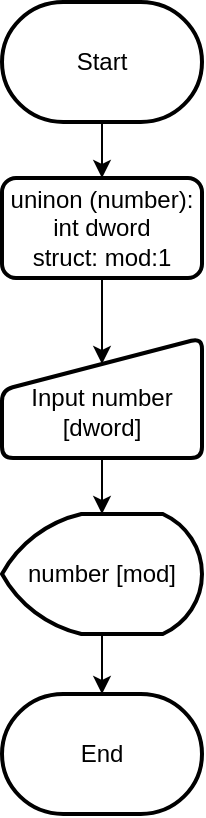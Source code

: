 <mxfile version="16.5.1" type="device" pages="2"><diagram id="gJ9q3Es8XUY3sjMnoss0" name="1_1"><mxGraphModel dx="877" dy="554" grid="1" gridSize="10" guides="1" tooltips="1" connect="1" arrows="1" fold="1" page="1" pageScale="1" pageWidth="827" pageHeight="583" math="0" shadow="0"><root><mxCell id="0"/><mxCell id="1" parent="0"/><mxCell id="FeujW_Zqo8XA8_vAAjoZ-1" style="edgeStyle=orthogonalEdgeStyle;rounded=0;orthogonalLoop=1;jettySize=auto;html=1;entryX=0.5;entryY=0;entryDx=0;entryDy=0;strokeWidth=1;" parent="1" source="A-_zX9o8jxiBgeENOrLf-3" target="3v38TZ_hirFKLpRfCXpk-1" edge="1"><mxGeometry relative="1" as="geometry"/></mxCell><mxCell id="A-_zX9o8jxiBgeENOrLf-3" value="Start" style="strokeWidth=2;html=1;shape=mxgraph.flowchart.terminator;whiteSpace=wrap;" parent="1" vertex="1"><mxGeometry x="119" y="12" width="100" height="60" as="geometry"/></mxCell><mxCell id="isF-4t7-LFV7zNzLXFdY-2" style="edgeStyle=orthogonalEdgeStyle;rounded=0;orthogonalLoop=1;jettySize=auto;html=1;entryX=0.5;entryY=0.3;entryDx=0;entryDy=0;entryPerimeter=0;exitX=0.5;exitY=1;exitDx=0;exitDy=0;" parent="1" source="3v38TZ_hirFKLpRfCXpk-1" edge="1"><mxGeometry relative="1" as="geometry"><mxPoint x="169" y="145.0" as="sourcePoint"/><mxPoint x="169" y="193" as="targetPoint"/></mxGeometry></mxCell><mxCell id="3v38TZ_hirFKLpRfCXpk-1" value="uninon (number):&lt;br&gt;int dword&lt;br&gt;struct: mod:1" style="rounded=1;whiteSpace=wrap;html=1;absoluteArcSize=1;arcSize=14;strokeWidth=2;" parent="1" vertex="1"><mxGeometry x="119" y="100" width="100" height="50" as="geometry"/></mxCell><mxCell id="isF-4t7-LFV7zNzLXFdY-4" style="edgeStyle=orthogonalEdgeStyle;rounded=0;orthogonalLoop=1;jettySize=auto;html=1;" parent="1" source="isF-4t7-LFV7zNzLXFdY-1" target="isF-4t7-LFV7zNzLXFdY-3" edge="1"><mxGeometry relative="1" as="geometry"/></mxCell><mxCell id="isF-4t7-LFV7zNzLXFdY-1" value="&lt;br&gt;Input number&lt;br&gt;[dword]" style="html=1;strokeWidth=2;shape=manualInput;whiteSpace=wrap;rounded=1;size=26;arcSize=11;" parent="1" vertex="1"><mxGeometry x="119" y="180" width="100" height="60" as="geometry"/></mxCell><mxCell id="isF-4t7-LFV7zNzLXFdY-8" style="edgeStyle=orthogonalEdgeStyle;rounded=0;orthogonalLoop=1;jettySize=auto;html=1;entryX=0.5;entryY=0;entryDx=0;entryDy=0;entryPerimeter=0;strokeWidth=1;" parent="1" source="isF-4t7-LFV7zNzLXFdY-3" target="isF-4t7-LFV7zNzLXFdY-7" edge="1"><mxGeometry relative="1" as="geometry"/></mxCell><mxCell id="isF-4t7-LFV7zNzLXFdY-3" value="&lt;span&gt;number [mod]&lt;/span&gt;" style="strokeWidth=2;html=1;shape=mxgraph.flowchart.display;whiteSpace=wrap;" parent="1" vertex="1"><mxGeometry x="119" y="268" width="100" height="60" as="geometry"/></mxCell><mxCell id="isF-4t7-LFV7zNzLXFdY-7" value="End" style="strokeWidth=2;html=1;shape=mxgraph.flowchart.terminator;whiteSpace=wrap;" parent="1" vertex="1"><mxGeometry x="119" y="358" width="100" height="60" as="geometry"/></mxCell></root></mxGraphModel></diagram><diagram name="1_2" id="AGk9PsbKG4yfcmLNKomX"><mxGraphModel dx="965" dy="609" grid="1" gridSize="10" guides="1" tooltips="1" connect="1" arrows="1" fold="1" page="1" pageScale="1" pageWidth="827" pageHeight="583" math="0" shadow="0"><root><mxCell id="_mP06q21zTchJCsDbkNZ-0"/><mxCell id="_mP06q21zTchJCsDbkNZ-1" parent="_mP06q21zTchJCsDbkNZ-0"/><mxCell id="kWQ6_zqu6AqxRDms9JBk-33" style="edgeStyle=orthogonalEdgeStyle;rounded=0;orthogonalLoop=1;jettySize=auto;html=1;strokeWidth=1;" parent="_mP06q21zTchJCsDbkNZ-1" source="_mP06q21zTchJCsDbkNZ-3" target="_mP06q21zTchJCsDbkNZ-7" edge="1"><mxGeometry relative="1" as="geometry"/></mxCell><mxCell id="_mP06q21zTchJCsDbkNZ-3" value="Start" style="strokeWidth=2;html=1;shape=mxgraph.flowchart.terminator;whiteSpace=wrap;" parent="_mP06q21zTchJCsDbkNZ-1" vertex="1"><mxGeometry x="60" y="11" width="100" height="60" as="geometry"/></mxCell><mxCell id="kWQ6_zqu6AqxRDms9JBk-34" style="edgeStyle=orthogonalEdgeStyle;rounded=0;orthogonalLoop=1;jettySize=auto;html=1;entryX=0.75;entryY=0;entryDx=0;entryDy=0;strokeWidth=1;exitX=0.5;exitY=1;exitDx=0;exitDy=0;" parent="_mP06q21zTchJCsDbkNZ-1" source="_mP06q21zTchJCsDbkNZ-7" edge="1"><mxGeometry relative="1" as="geometry"><mxPoint x="120" y="159" as="sourcePoint"/><mxPoint x="109" y="182" as="targetPoint"/></mxGeometry></mxCell><mxCell id="_mP06q21zTchJCsDbkNZ-7" value="struct figure figures" style="rounded=1;whiteSpace=wrap;html=1;absoluteArcSize=1;arcSize=14;strokeWidth=2;" parent="_mP06q21zTchJCsDbkNZ-1" vertex="1"><mxGeometry x="60" y="99" width="100" height="50" as="geometry"/></mxCell><mxCell id="kWQ6_zqu6AqxRDms9JBk-35" style="edgeStyle=orthogonalEdgeStyle;rounded=0;orthogonalLoop=1;jettySize=auto;html=1;entryX=0.5;entryY=0;entryDx=0;entryDy=0;entryPerimeter=0;strokeWidth=1;" parent="_mP06q21zTchJCsDbkNZ-1" source="x7VUAeS50ySYtkC6R8WO-0" target="kWQ6_zqu6AqxRDms9JBk-0" edge="1"><mxGeometry relative="1" as="geometry"/></mxCell><mxCell id="x7VUAeS50ySYtkC6R8WO-0" value="num" style="html=1;strokeWidth=2;shape=manualInput;whiteSpace=wrap;rounded=1;size=26;arcSize=11;" parent="_mP06q21zTchJCsDbkNZ-1" vertex="1"><mxGeometry x="60" y="169" width="100" height="60" as="geometry"/></mxCell><mxCell id="kWQ6_zqu6AqxRDms9JBk-0" value="i &amp;lt; num" style="strokeWidth=2;html=1;shape=mxgraph.flowchart.loop_limit;whiteSpace=wrap;" parent="_mP06q21zTchJCsDbkNZ-1" vertex="1"><mxGeometry x="60" y="259" width="100" height="60" as="geometry"/></mxCell><mxCell id="kWQ6_zqu6AqxRDms9JBk-37" style="edgeStyle=orthogonalEdgeStyle;rounded=0;orthogonalLoop=1;jettySize=auto;html=1;entryX=0.5;entryY=1;entryDx=0;entryDy=0;entryPerimeter=0;strokeWidth=1;" parent="_mP06q21zTchJCsDbkNZ-1" source="kWQ6_zqu6AqxRDms9JBk-1" target="kWQ6_zqu6AqxRDms9JBk-2" edge="1"><mxGeometry relative="1" as="geometry"/></mxCell><mxCell id="kWQ6_zqu6AqxRDms9JBk-1" value="figures[i]" style="html=1;strokeWidth=2;shape=manualInput;whiteSpace=wrap;rounded=1;size=26;arcSize=11;" parent="_mP06q21zTchJCsDbkNZ-1" vertex="1"><mxGeometry x="60" y="339" width="100" height="60" as="geometry"/></mxCell><mxCell id="kWQ6_zqu6AqxRDms9JBk-38" style="edgeStyle=orthogonalEdgeStyle;rounded=0;orthogonalLoop=1;jettySize=auto;html=1;entryX=0.5;entryY=0;entryDx=0;entryDy=0;entryPerimeter=0;strokeWidth=2;" parent="_mP06q21zTchJCsDbkNZ-1" source="kWQ6_zqu6AqxRDms9JBk-2" target="kWQ6_zqu6AqxRDms9JBk-3" edge="1"><mxGeometry relative="1" as="geometry"><Array as="points"><mxPoint x="200" y="459"/><mxPoint x="200" y="19"/><mxPoint x="282" y="19"/><mxPoint x="282" y="72"/></Array></mxGeometry></mxCell><mxCell id="kWQ6_zqu6AqxRDms9JBk-2" value="" style="strokeWidth=2;html=1;shape=mxgraph.flowchart.loop_limit;whiteSpace=wrap;direction=west;" parent="_mP06q21zTchJCsDbkNZ-1" vertex="1"><mxGeometry x="60" y="429" width="100" height="60" as="geometry"/></mxCell><mxCell id="kWQ6_zqu6AqxRDms9JBk-21" style="edgeStyle=orthogonalEdgeStyle;rounded=0;orthogonalLoop=1;jettySize=auto;html=1;entryX=0.5;entryY=0;entryDx=0;entryDy=0;strokeWidth=1;" parent="_mP06q21zTchJCsDbkNZ-1" source="kWQ6_zqu6AqxRDms9JBk-3" target="kWQ6_zqu6AqxRDms9JBk-4" edge="1"><mxGeometry relative="1" as="geometry"/></mxCell><mxCell id="kWQ6_zqu6AqxRDms9JBk-29" style="edgeStyle=orthogonalEdgeStyle;rounded=0;orthogonalLoop=1;jettySize=auto;html=1;entryX=0.5;entryY=0;entryDx=0;entryDy=0;entryPerimeter=0;strokeWidth=2;" parent="_mP06q21zTchJCsDbkNZ-1" source="kWQ6_zqu6AqxRDms9JBk-3" target="kWQ6_zqu6AqxRDms9JBk-18" edge="1"><mxGeometry relative="1" as="geometry"/></mxCell><mxCell id="kWQ6_zqu6AqxRDms9JBk-3" value="Menu = 1" style="strokeWidth=2;html=1;shape=mxgraph.flowchart.decision;whiteSpace=wrap;" parent="_mP06q21zTchJCsDbkNZ-1" vertex="1"><mxGeometry x="220" y="71.92" width="124.8" height="78" as="geometry"/></mxCell><mxCell id="kWQ6_zqu6AqxRDms9JBk-25" style="edgeStyle=orthogonalEdgeStyle;rounded=0;orthogonalLoop=1;jettySize=auto;html=1;entryX=0.5;entryY=0;entryDx=0;entryDy=0;entryPerimeter=0;strokeWidth=1;" parent="_mP06q21zTchJCsDbkNZ-1" source="kWQ6_zqu6AqxRDms9JBk-4" target="kWQ6_zqu6AqxRDms9JBk-3" edge="1"><mxGeometry relative="1" as="geometry"><Array as="points"><mxPoint x="520" y="162.92"/><mxPoint x="520" y="51.92"/><mxPoint x="282" y="51.92"/></Array></mxGeometry></mxCell><mxCell id="kWQ6_zqu6AqxRDms9JBk-4" value="Filter figures" style="shape=process;whiteSpace=wrap;html=1;backgroundOutline=1;" parent="_mP06q21zTchJCsDbkNZ-1" vertex="1"><mxGeometry x="380" y="132.42" width="120" height="60" as="geometry"/></mxCell><mxCell id="kWQ6_zqu6AqxRDms9JBk-26" style="edgeStyle=orthogonalEdgeStyle;rounded=0;orthogonalLoop=1;jettySize=auto;html=1;entryX=0.5;entryY=0;entryDx=0;entryDy=0;entryPerimeter=0;strokeWidth=1;" parent="_mP06q21zTchJCsDbkNZ-1" source="kWQ6_zqu6AqxRDms9JBk-5" target="kWQ6_zqu6AqxRDms9JBk-3" edge="1"><mxGeometry relative="1" as="geometry"><Array as="points"><mxPoint x="530" y="263.92"/><mxPoint x="530" y="41.92"/><mxPoint x="282" y="41.92"/></Array></mxGeometry></mxCell><mxCell id="kWQ6_zqu6AqxRDms9JBk-5" value="Delete by name" style="shape=process;whiteSpace=wrap;html=1;backgroundOutline=1;" parent="_mP06q21zTchJCsDbkNZ-1" vertex="1"><mxGeometry x="380" y="234.42" width="120" height="60" as="geometry"/></mxCell><mxCell id="kWQ6_zqu6AqxRDms9JBk-27" style="edgeStyle=orthogonalEdgeStyle;rounded=0;orthogonalLoop=1;jettySize=auto;html=1;entryX=0.5;entryY=0;entryDx=0;entryDy=0;entryPerimeter=0;strokeWidth=1;" parent="_mP06q21zTchJCsDbkNZ-1" source="kWQ6_zqu6AqxRDms9JBk-6" target="kWQ6_zqu6AqxRDms9JBk-3" edge="1"><mxGeometry relative="1" as="geometry"><Array as="points"><mxPoint x="540" y="364.92"/><mxPoint x="540" y="31.92"/><mxPoint x="282" y="31.92"/></Array></mxGeometry></mxCell><mxCell id="kWQ6_zqu6AqxRDms9JBk-6" value="View figures" style="shape=process;whiteSpace=wrap;html=1;backgroundOutline=1;" parent="_mP06q21zTchJCsDbkNZ-1" vertex="1"><mxGeometry x="380" y="334.42" width="120" height="60" as="geometry"/></mxCell><mxCell id="kWQ6_zqu6AqxRDms9JBk-17" style="edgeStyle=orthogonalEdgeStyle;rounded=0;orthogonalLoop=1;jettySize=auto;html=1;entryX=0.5;entryY=0;entryDx=0;entryDy=0;entryPerimeter=0;strokeWidth=2;" parent="_mP06q21zTchJCsDbkNZ-1" source="kWQ6_zqu6AqxRDms9JBk-7" target="kWQ6_zqu6AqxRDms9JBk-16" edge="1"><mxGeometry relative="1" as="geometry"/></mxCell><mxCell id="kWQ6_zqu6AqxRDms9JBk-7" value="Exit" style="shape=process;whiteSpace=wrap;html=1;backgroundOutline=1;" parent="_mP06q21zTchJCsDbkNZ-1" vertex="1"><mxGeometry x="380" y="433.42" width="120" height="60" as="geometry"/></mxCell><mxCell id="kWQ6_zqu6AqxRDms9JBk-16" value="End" style="strokeWidth=2;html=1;shape=mxgraph.flowchart.terminator;whiteSpace=wrap;" parent="_mP06q21zTchJCsDbkNZ-1" vertex="1"><mxGeometry x="390" y="511.92" width="100" height="60" as="geometry"/></mxCell><mxCell id="kWQ6_zqu6AqxRDms9JBk-22" style="edgeStyle=orthogonalEdgeStyle;rounded=0;orthogonalLoop=1;jettySize=auto;html=1;entryX=0.5;entryY=0;entryDx=0;entryDy=0;strokeWidth=1;" parent="_mP06q21zTchJCsDbkNZ-1" source="kWQ6_zqu6AqxRDms9JBk-18" target="kWQ6_zqu6AqxRDms9JBk-5" edge="1"><mxGeometry relative="1" as="geometry"/></mxCell><mxCell id="kWQ6_zqu6AqxRDms9JBk-30" style="edgeStyle=orthogonalEdgeStyle;rounded=0;orthogonalLoop=1;jettySize=auto;html=1;entryX=0.5;entryY=0;entryDx=0;entryDy=0;entryPerimeter=0;strokeWidth=2;" parent="_mP06q21zTchJCsDbkNZ-1" source="kWQ6_zqu6AqxRDms9JBk-18" target="kWQ6_zqu6AqxRDms9JBk-19" edge="1"><mxGeometry relative="1" as="geometry"/></mxCell><mxCell id="kWQ6_zqu6AqxRDms9JBk-18" value="Menu = 2" style="strokeWidth=2;html=1;shape=mxgraph.flowchart.decision;whiteSpace=wrap;" parent="_mP06q21zTchJCsDbkNZ-1" vertex="1"><mxGeometry x="220" y="173.92" width="124.8" height="78" as="geometry"/></mxCell><mxCell id="kWQ6_zqu6AqxRDms9JBk-23" style="edgeStyle=orthogonalEdgeStyle;rounded=0;orthogonalLoop=1;jettySize=auto;html=1;entryX=0.5;entryY=0;entryDx=0;entryDy=0;strokeWidth=1;" parent="_mP06q21zTchJCsDbkNZ-1" source="kWQ6_zqu6AqxRDms9JBk-19" target="kWQ6_zqu6AqxRDms9JBk-6" edge="1"><mxGeometry relative="1" as="geometry"/></mxCell><mxCell id="kWQ6_zqu6AqxRDms9JBk-31" style="edgeStyle=orthogonalEdgeStyle;rounded=0;orthogonalLoop=1;jettySize=auto;html=1;entryX=0.5;entryY=0;entryDx=0;entryDy=0;entryPerimeter=0;strokeWidth=2;" parent="_mP06q21zTchJCsDbkNZ-1" source="kWQ6_zqu6AqxRDms9JBk-19" target="kWQ6_zqu6AqxRDms9JBk-20" edge="1"><mxGeometry relative="1" as="geometry"/></mxCell><mxCell id="kWQ6_zqu6AqxRDms9JBk-19" value="Menu = 3" style="strokeWidth=2;html=1;shape=mxgraph.flowchart.decision;whiteSpace=wrap;" parent="_mP06q21zTchJCsDbkNZ-1" vertex="1"><mxGeometry x="220" y="273.92" width="124.8" height="78" as="geometry"/></mxCell><mxCell id="kWQ6_zqu6AqxRDms9JBk-24" style="edgeStyle=orthogonalEdgeStyle;rounded=0;orthogonalLoop=1;jettySize=auto;html=1;entryX=0.5;entryY=0;entryDx=0;entryDy=0;strokeWidth=1;" parent="_mP06q21zTchJCsDbkNZ-1" source="kWQ6_zqu6AqxRDms9JBk-20" target="kWQ6_zqu6AqxRDms9JBk-7" edge="1"><mxGeometry relative="1" as="geometry"/></mxCell><mxCell id="kWQ6_zqu6AqxRDms9JBk-20" value="Menu = 4" style="strokeWidth=2;html=1;shape=mxgraph.flowchart.decision;whiteSpace=wrap;" parent="_mP06q21zTchJCsDbkNZ-1" vertex="1"><mxGeometry x="220" y="373.92" width="124.8" height="78" as="geometry"/></mxCell><mxCell id="kWQ6_zqu6AqxRDms9JBk-36" style="edgeStyle=orthogonalEdgeStyle;rounded=0;orthogonalLoop=1;jettySize=auto;html=1;entryX=0.75;entryY=0;entryDx=0;entryDy=0;strokeWidth=1;exitX=0.5;exitY=1;exitDx=0;exitDy=0;" parent="_mP06q21zTchJCsDbkNZ-1" edge="1"><mxGeometry relative="1" as="geometry"><mxPoint x="112.0" y="319" as="sourcePoint"/><mxPoint x="111" y="352" as="targetPoint"/></mxGeometry></mxCell></root></mxGraphModel></diagram></mxfile>